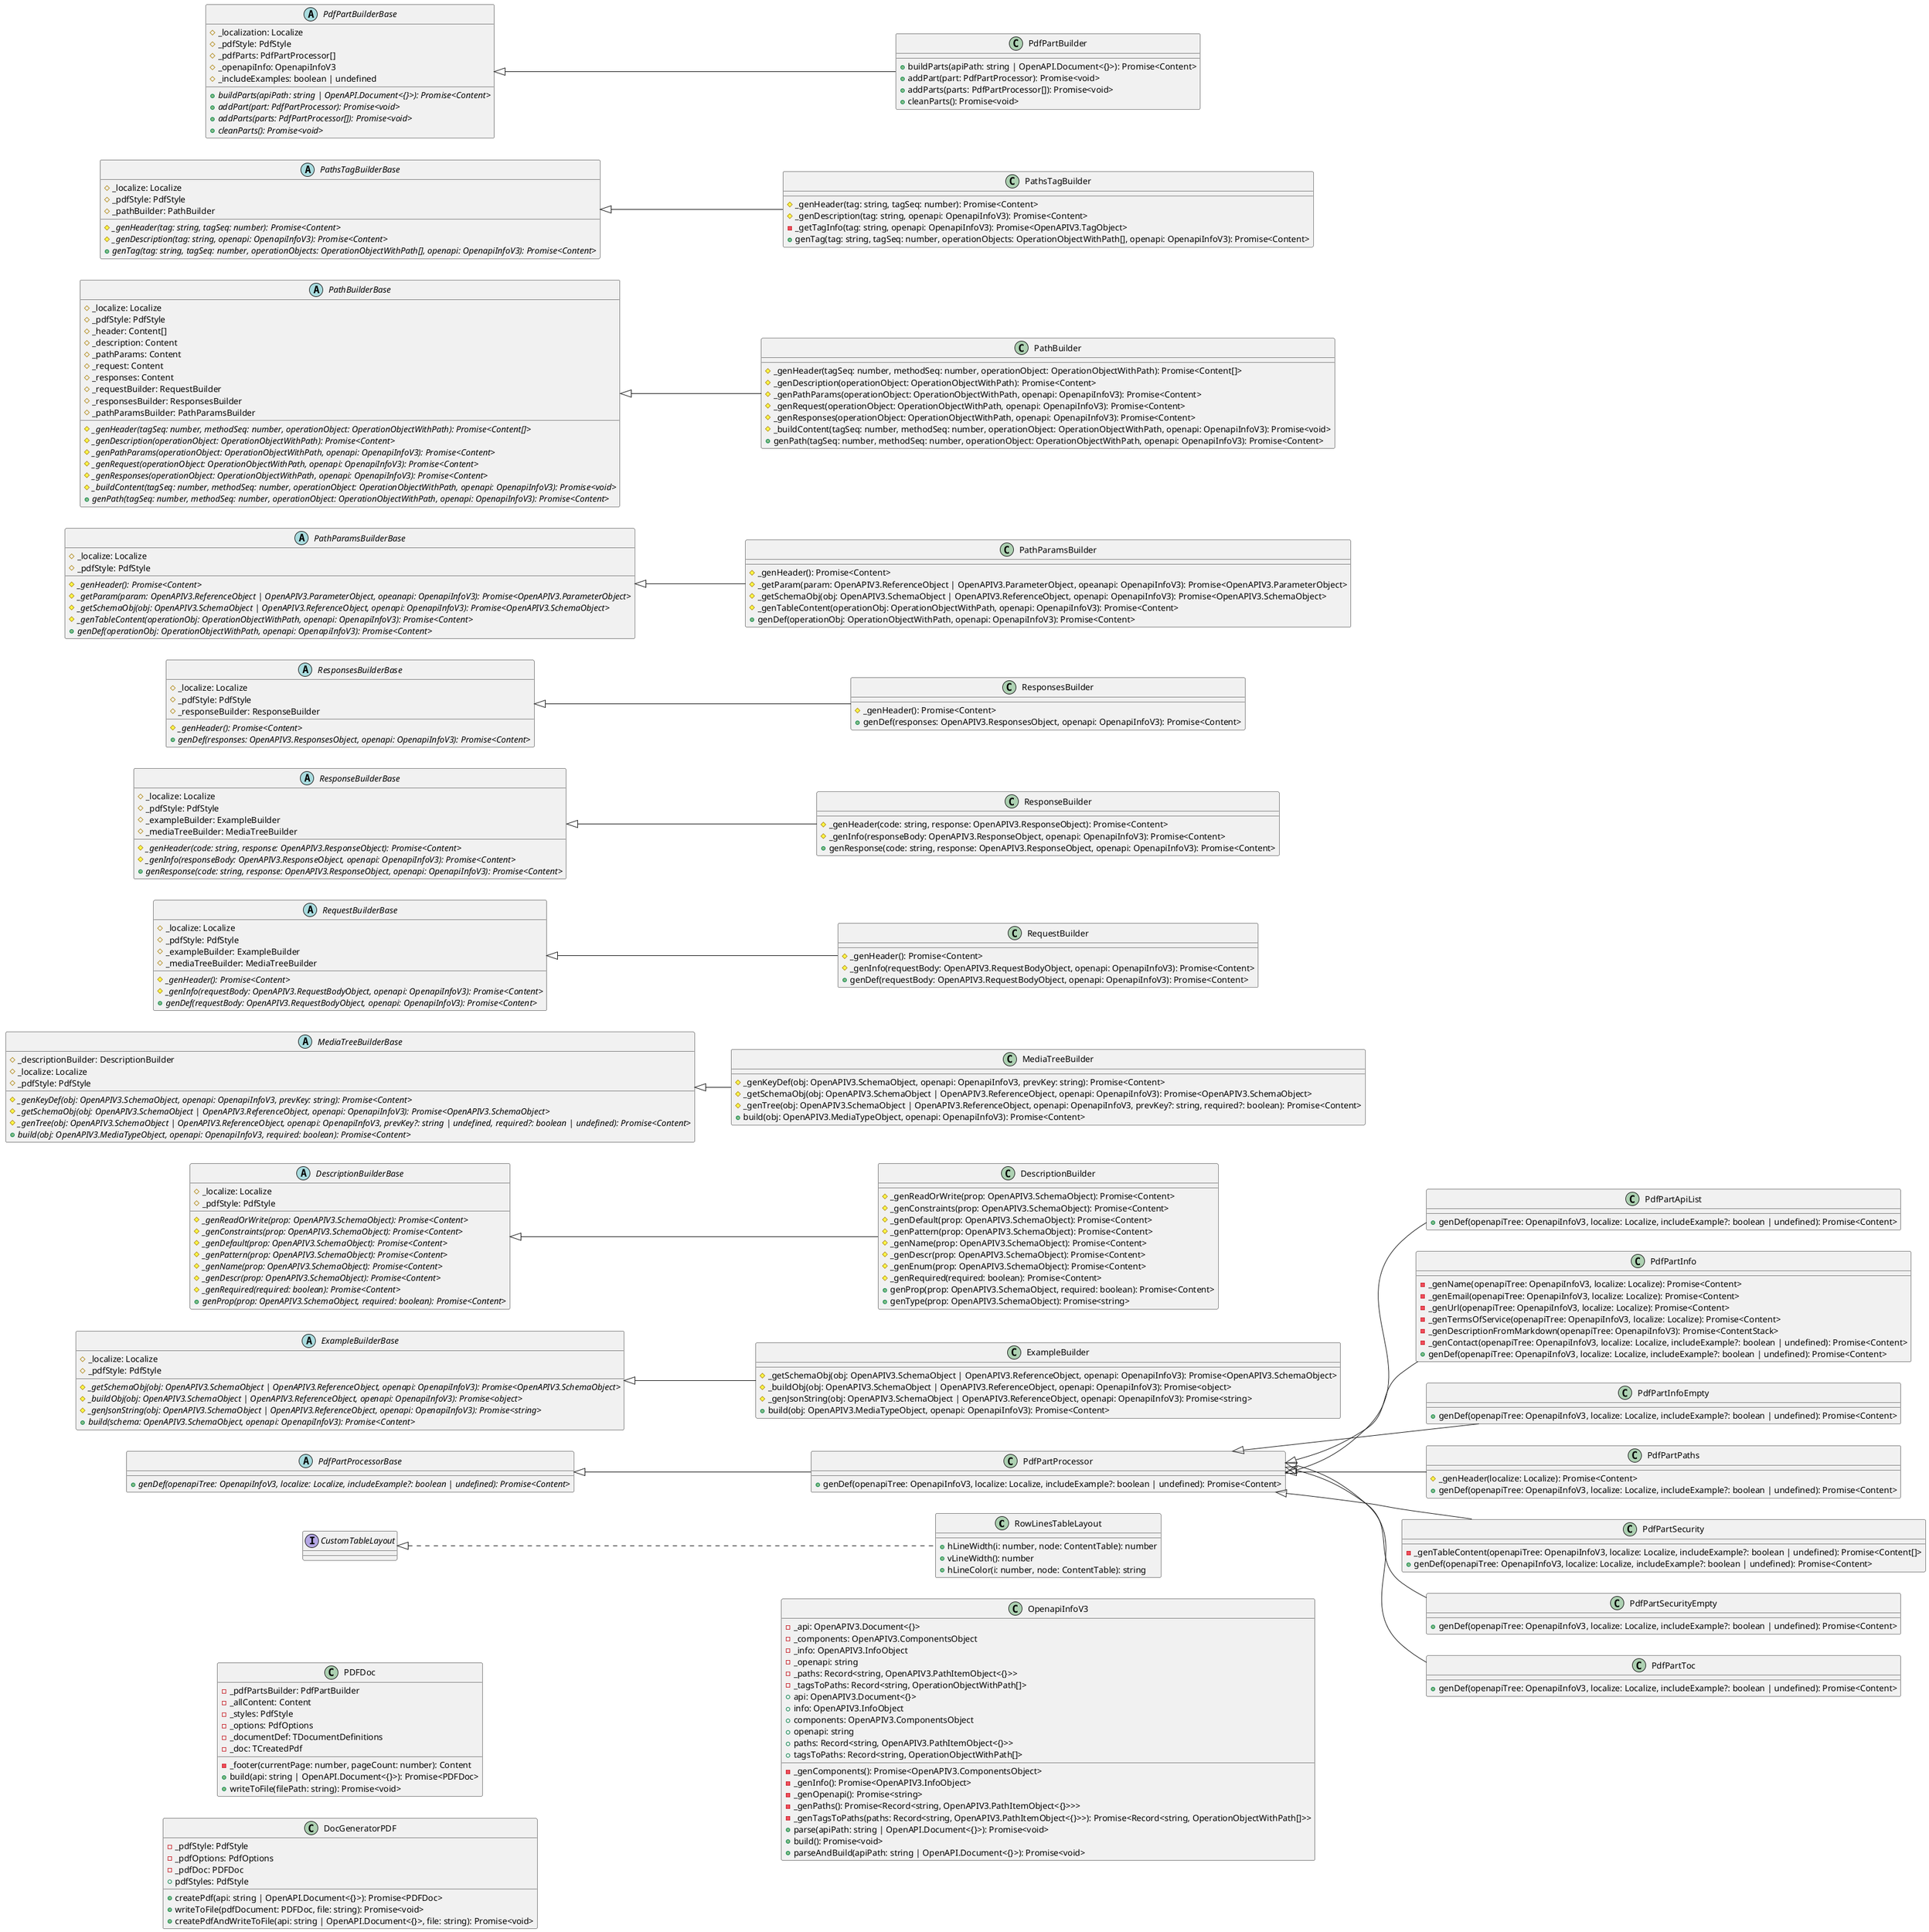 @startuml
left to right direction
class RowLinesTableLayout implements CustomTableLayout {
    +hLineWidth(i: number, node: ContentTable): number
    +vLineWidth(): number
    +hLineColor(i: number, node: ContentTable): string
}
abstract class PdfPartProcessorBase {
    +{abstract} genDef(openapiTree: OpenapiInfoV3, localize: Localize, includeExample?: boolean | undefined): Promise<Content>
}
class PdfPartProcessor extends PdfPartProcessorBase {
    +genDef(openapiTree: OpenapiInfoV3, localize: Localize, includeExample?: boolean | undefined): Promise<Content>
}
class PdfPartApiList extends PdfPartProcessor {
    +genDef(openapiTree: OpenapiInfoV3, localize: Localize, includeExample?: boolean | undefined): Promise<Content>
}
class PdfPartInfo extends PdfPartProcessor {
    -_genName(openapiTree: OpenapiInfoV3, localize: Localize): Promise<Content>
    -_genEmail(openapiTree: OpenapiInfoV3, localize: Localize): Promise<Content>
    -_genUrl(openapiTree: OpenapiInfoV3, localize: Localize): Promise<Content>
    -_genTermsOfService(openapiTree: OpenapiInfoV3, localize: Localize): Promise<Content>
    -_genDescriptionFromMarkdown(openapiTree: OpenapiInfoV3): Promise<ContentStack>
    -_genContact(openapiTree: OpenapiInfoV3, localize: Localize, includeExample?: boolean | undefined): Promise<Content>
    +genDef(openapiTree: OpenapiInfoV3, localize: Localize, includeExample?: boolean | undefined): Promise<Content>
}
class PdfPartInfoEmpty extends PdfPartProcessor {
    +genDef(openapiTree: OpenapiInfoV3, localize: Localize, includeExample?: boolean | undefined): Promise<Content>
}
abstract class ExampleBuilderBase {
    #_localize: Localize
    #_pdfStyle: PdfStyle
    #{abstract} _getSchemaObj(obj: OpenAPIV3.SchemaObject | OpenAPIV3.ReferenceObject, openapi: OpenapiInfoV3): Promise<OpenAPIV3.SchemaObject>
    #{abstract} _buildObj(obj: OpenAPIV3.SchemaObject | OpenAPIV3.ReferenceObject, openapi: OpenapiInfoV3): Promise<object>
    #{abstract} _genJsonString(obj: OpenAPIV3.SchemaObject | OpenAPIV3.ReferenceObject, openapi: OpenapiInfoV3): Promise<string>
    +{abstract} build(schema: OpenAPIV3.SchemaObject, openapi: OpenapiInfoV3): Promise<Content>
}
class ExampleBuilder extends ExampleBuilderBase {
    #_getSchemaObj(obj: OpenAPIV3.SchemaObject | OpenAPIV3.ReferenceObject, openapi: OpenapiInfoV3): Promise<OpenAPIV3.SchemaObject>
    #_buildObj(obj: OpenAPIV3.SchemaObject | OpenAPIV3.ReferenceObject, openapi: OpenapiInfoV3): Promise<object>
    #_genJsonString(obj: OpenAPIV3.SchemaObject | OpenAPIV3.ReferenceObject, openapi: OpenapiInfoV3): Promise<string>
    +build(obj: OpenAPIV3.MediaTypeObject, openapi: OpenapiInfoV3): Promise<Content>
}
abstract class DescriptionBuilderBase {
    #_localize: Localize
    #_pdfStyle: PdfStyle
    #{abstract} _genReadOrWrite(prop: OpenAPIV3.SchemaObject): Promise<Content>
    #{abstract} _genConstraints(prop: OpenAPIV3.SchemaObject): Promise<Content>
    #{abstract} _genDefault(prop: OpenAPIV3.SchemaObject): Promise<Content>
    #{abstract} _genPattern(prop: OpenAPIV3.SchemaObject): Promise<Content>
    #{abstract} _genName(prop: OpenAPIV3.SchemaObject): Promise<Content>
    #{abstract} _genDescr(prop: OpenAPIV3.SchemaObject): Promise<Content>
    #{abstract} _genRequired(required: boolean): Promise<Content>
    +{abstract} genProp(prop: OpenAPIV3.SchemaObject, required: boolean): Promise<Content>
}
class DescriptionBuilder extends DescriptionBuilderBase {
    #_genReadOrWrite(prop: OpenAPIV3.SchemaObject): Promise<Content>
    #_genConstraints(prop: OpenAPIV3.SchemaObject): Promise<Content>
    #_genDefault(prop: OpenAPIV3.SchemaObject): Promise<Content>
    #_genPattern(prop: OpenAPIV3.SchemaObject): Promise<Content>
    #_genName(prop: OpenAPIV3.SchemaObject): Promise<Content>
    #_genDescr(prop: OpenAPIV3.SchemaObject): Promise<Content>
    #_genEnum(prop: OpenAPIV3.SchemaObject): Promise<Content>
    #_genRequired(required: boolean): Promise<Content>
    +genProp(prop: OpenAPIV3.SchemaObject, required: boolean): Promise<Content>
    +genType(prop: OpenAPIV3.SchemaObject): Promise<string>
}
abstract class MediaTreeBuilderBase {
    #_descriptionBuilder: DescriptionBuilder
    #_localize: Localize
    #_pdfStyle: PdfStyle
    #{abstract} _genKeyDef(obj: OpenAPIV3.SchemaObject, openapi: OpenapiInfoV3, prevKey: string): Promise<Content>
    #{abstract} _getSchemaObj(obj: OpenAPIV3.SchemaObject | OpenAPIV3.ReferenceObject, openapi: OpenapiInfoV3): Promise<OpenAPIV3.SchemaObject>
    #{abstract} _genTree(obj: OpenAPIV3.SchemaObject | OpenAPIV3.ReferenceObject, openapi: OpenapiInfoV3, prevKey?: string | undefined, required?: boolean | undefined): Promise<Content>
    +{abstract} build(obj: OpenAPIV3.MediaTypeObject, openapi: OpenapiInfoV3, required: boolean): Promise<Content>
}
class MediaTreeBuilder extends MediaTreeBuilderBase {
    #_genKeyDef(obj: OpenAPIV3.SchemaObject, openapi: OpenapiInfoV3, prevKey: string): Promise<Content>
    #_getSchemaObj(obj: OpenAPIV3.SchemaObject | OpenAPIV3.ReferenceObject, openapi: OpenapiInfoV3): Promise<OpenAPIV3.SchemaObject>
    #_genTree(obj: OpenAPIV3.SchemaObject | OpenAPIV3.ReferenceObject, openapi: OpenapiInfoV3, prevKey?: string, required?: boolean): Promise<Content>
    +build(obj: OpenAPIV3.MediaTypeObject, openapi: OpenapiInfoV3): Promise<Content>
}
abstract class RequestBuilderBase {
    #_localize: Localize
    #_pdfStyle: PdfStyle
    #_exampleBuilder: ExampleBuilder
    #_mediaTreeBuilder: MediaTreeBuilder
    #{abstract} _genHeader(): Promise<Content>
    #{abstract} _genInfo(requestBody: OpenAPIV3.RequestBodyObject, openapi: OpenapiInfoV3): Promise<Content>
    +{abstract} genDef(requestBody: OpenAPIV3.RequestBodyObject, openapi: OpenapiInfoV3): Promise<Content>
}
class RequestBuilder extends RequestBuilderBase {
    #_genHeader(): Promise<Content>
    #_genInfo(requestBody: OpenAPIV3.RequestBodyObject, openapi: OpenapiInfoV3): Promise<Content>
    +genDef(requestBody: OpenAPIV3.RequestBodyObject, openapi: OpenapiInfoV3): Promise<Content>
}
abstract class ResponseBuilderBase {
    #_localize: Localize
    #_pdfStyle: PdfStyle
    #_exampleBuilder: ExampleBuilder
    #_mediaTreeBuilder: MediaTreeBuilder
    #{abstract} _genHeader(code: string, response: OpenAPIV3.ResponseObject): Promise<Content>
    #{abstract} _genInfo(responseBody: OpenAPIV3.ResponseObject, openapi: OpenapiInfoV3): Promise<Content>
    +{abstract} genResponse(code: string, response: OpenAPIV3.ResponseObject, openapi: OpenapiInfoV3): Promise<Content>
}
class ResponseBuilder extends ResponseBuilderBase {
    #_genHeader(code: string, response: OpenAPIV3.ResponseObject): Promise<Content>
    #_genInfo(responseBody: OpenAPIV3.ResponseObject, openapi: OpenapiInfoV3): Promise<Content>
    +genResponse(code: string, response: OpenAPIV3.ResponseObject, openapi: OpenapiInfoV3): Promise<Content>
}
abstract class ResponsesBuilderBase {
    #_localize: Localize
    #_pdfStyle: PdfStyle
    #_responseBuilder: ResponseBuilder
    #{abstract} _genHeader(): Promise<Content>
    +{abstract} genDef(responses: OpenAPIV3.ResponsesObject, openapi: OpenapiInfoV3): Promise<Content>
}
class ResponsesBuilder extends ResponsesBuilderBase {
    #_genHeader(): Promise<Content>
    +genDef(responses: OpenAPIV3.ResponsesObject, openapi: OpenapiInfoV3): Promise<Content>
}
abstract class PathParamsBuilderBase {
    #_localize: Localize
    #_pdfStyle: PdfStyle
    #{abstract} _genHeader(): Promise<Content>
    #{abstract} _getParam(param: OpenAPIV3.ReferenceObject | OpenAPIV3.ParameterObject, opeanapi: OpenapiInfoV3): Promise<OpenAPIV3.ParameterObject>
    #{abstract} _getSchemaObj(obj: OpenAPIV3.SchemaObject | OpenAPIV3.ReferenceObject, openapi: OpenapiInfoV3): Promise<OpenAPIV3.SchemaObject>
    #{abstract} _genTableContent(operationObj: OperationObjectWithPath, openapi: OpenapiInfoV3): Promise<Content>
    +{abstract} genDef(operationObj: OperationObjectWithPath, openapi: OpenapiInfoV3): Promise<Content>
}
class PathParamsBuilder extends PathParamsBuilderBase {
    #_genHeader(): Promise<Content>
    #_getParam(param: OpenAPIV3.ReferenceObject | OpenAPIV3.ParameterObject, opeanapi: OpenapiInfoV3): Promise<OpenAPIV3.ParameterObject>
    #_getSchemaObj(obj: OpenAPIV3.SchemaObject | OpenAPIV3.ReferenceObject, openapi: OpenapiInfoV3): Promise<OpenAPIV3.SchemaObject>
    #_genTableContent(operationObj: OperationObjectWithPath, openapi: OpenapiInfoV3): Promise<Content>
    +genDef(operationObj: OperationObjectWithPath, openapi: OpenapiInfoV3): Promise<Content>
}
abstract class PathBuilderBase {
    #_localize: Localize
    #_pdfStyle: PdfStyle
    #_header: Content[]
    #_description: Content
    #_pathParams: Content
    #_request: Content
    #_responses: Content
    #_requestBuilder: RequestBuilder
    #_responsesBuilder: ResponsesBuilder
    #_pathParamsBuilder: PathParamsBuilder
    #{abstract} _genHeader(tagSeq: number, methodSeq: number, operationObject: OperationObjectWithPath): Promise<Content[]>
    #{abstract} _genDescription(operationObject: OperationObjectWithPath): Promise<Content>
    #{abstract} _genPathParams(operationObject: OperationObjectWithPath, openapi: OpenapiInfoV3): Promise<Content>
    #{abstract} _genRequest(operationObject: OperationObjectWithPath, openapi: OpenapiInfoV3): Promise<Content>
    #{abstract} _genResponses(operationObject: OperationObjectWithPath, openapi: OpenapiInfoV3): Promise<Content>
    #{abstract} _buildContent(tagSeq: number, methodSeq: number, operationObject: OperationObjectWithPath, openapi: OpenapiInfoV3): Promise<void>
    +{abstract} genPath(tagSeq: number, methodSeq: number, operationObject: OperationObjectWithPath, openapi: OpenapiInfoV3): Promise<Content>
}
class PathBuilder extends PathBuilderBase {
    #_genHeader(tagSeq: number, methodSeq: number, operationObject: OperationObjectWithPath): Promise<Content[]>
    #_genDescription(operationObject: OperationObjectWithPath): Promise<Content>
    #_genPathParams(operationObject: OperationObjectWithPath, openapi: OpenapiInfoV3): Promise<Content>
    #_genRequest(operationObject: OperationObjectWithPath, openapi: OpenapiInfoV3): Promise<Content>
    #_genResponses(operationObject: OperationObjectWithPath, openapi: OpenapiInfoV3): Promise<Content>
    #_buildContent(tagSeq: number, methodSeq: number, operationObject: OperationObjectWithPath, openapi: OpenapiInfoV3): Promise<void>
    +genPath(tagSeq: number, methodSeq: number, operationObject: OperationObjectWithPath, openapi: OpenapiInfoV3): Promise<Content>
}
abstract class PathsTagBuilderBase {
    #_localize: Localize
    #_pdfStyle: PdfStyle
    #_pathBuilder: PathBuilder
    #{abstract} _genHeader(tag: string, tagSeq: number): Promise<Content>
    #{abstract} _genDescription(tag: string, openapi: OpenapiInfoV3): Promise<Content>
    +{abstract} genTag(tag: string, tagSeq: number, operationObjects: OperationObjectWithPath[], openapi: OpenapiInfoV3): Promise<Content>
}
class PathsTagBuilder extends PathsTagBuilderBase {
    #_genHeader(tag: string, tagSeq: number): Promise<Content>
    #_genDescription(tag: string, openapi: OpenapiInfoV3): Promise<Content>
    -_getTagInfo(tag: string, openapi: OpenapiInfoV3): Promise<OpenAPIV3.TagObject>
    +genTag(tag: string, tagSeq: number, operationObjects: OperationObjectWithPath[], openapi: OpenapiInfoV3): Promise<Content>
}
class PdfPartPaths extends PdfPartProcessor {
    #_genHeader(localize: Localize): Promise<Content>
    +genDef(openapiTree: OpenapiInfoV3, localize: Localize, includeExample?: boolean | undefined): Promise<Content>
}
class PdfPartSecurity extends PdfPartProcessor {
    -_genTableContent(openapiTree: OpenapiInfoV3, localize: Localize, includeExample?: boolean | undefined): Promise<Content[]>
    +genDef(openapiTree: OpenapiInfoV3, localize: Localize, includeExample?: boolean | undefined): Promise<Content>
}
class PdfPartSecurityEmpty extends PdfPartProcessor {
    +genDef(openapiTree: OpenapiInfoV3, localize: Localize, includeExample?: boolean | undefined): Promise<Content>
}
class PdfPartToc extends PdfPartProcessor {
    +genDef(openapiTree: OpenapiInfoV3, localize: Localize, includeExample?: boolean | undefined): Promise<Content>
}
abstract class PdfPartBuilderBase {
    #_localization: Localize
    #_pdfStyle: PdfStyle
    #_pdfParts: PdfPartProcessor[]
    #_openapiInfo: OpenapiInfoV3
    #_includeExamples: boolean | undefined
    +{abstract} buildParts(apiPath: string | OpenAPI.Document<{}>): Promise<Content>
    +{abstract} addPart(part: PdfPartProcessor): Promise<void>
    +{abstract} addParts(parts: PdfPartProcessor[]): Promise<void>
    +{abstract} cleanParts(): Promise<void>
}
class PdfPartBuilder extends PdfPartBuilderBase {
    +buildParts(apiPath: string | OpenAPI.Document<{}>): Promise<Content>
    +addPart(part: PdfPartProcessor): Promise<void>
    +addParts(parts: PdfPartProcessor[]): Promise<void>
    +cleanParts(): Promise<void>
}
class PDFDoc {
    -_pdfPartsBuilder: PdfPartBuilder
    -_allContent: Content
    -_styles: PdfStyle
    -_options: PdfOptions
    -_documentDef: TDocumentDefinitions
    -_doc: TCreatedPdf
    -_footer(currentPage: number, pageCount: number): Content
    +build(api: string | OpenAPI.Document<{}>): Promise<PDFDoc>
    +writeToFile(filePath: string): Promise<void>
}
class DocGeneratorPDF {
    -_pdfStyle: PdfStyle
    -_pdfOptions: PdfOptions
    -_pdfDoc: PDFDoc
    +pdfStyles: PdfStyle
    +createPdf(api: string | OpenAPI.Document<{}>): Promise<PDFDoc>
    +writeToFile(pdfDocument: PDFDoc, file: string): Promise<void>
    +createPdfAndWriteToFile(api: string | OpenAPI.Document<{}>, file: string): Promise<void>
}
class OpenapiInfoV3 {
    -_api: OpenAPIV3.Document<{}>
    -_components: OpenAPIV3.ComponentsObject
    -_info: OpenAPIV3.InfoObject
    -_openapi: string
    -_paths: Record<string, OpenAPIV3.PathItemObject<{}>>
    -_tagsToPaths: Record<string, OperationObjectWithPath[]>
    -_genComponents(): Promise<OpenAPIV3.ComponentsObject>
    -_genInfo(): Promise<OpenAPIV3.InfoObject>
    -_genOpenapi(): Promise<string>
    -_genPaths(): Promise<Record<string, OpenAPIV3.PathItemObject<{}>>>
    +api: OpenAPIV3.Document<{}>
    +info: OpenAPIV3.InfoObject
    +components: OpenAPIV3.ComponentsObject
    +openapi: string
    +paths: Record<string, OpenAPIV3.PathItemObject<{}>>
    +tagsToPaths: Record<string, OperationObjectWithPath[]>
    -_genTagsToPaths(paths: Record<string, OpenAPIV3.PathItemObject<{}>>): Promise<Record<string, OperationObjectWithPath[]>>
    +parse(apiPath: string | OpenAPI.Document<{}>): Promise<void>
    +build(): Promise<void>
    +parseAndBuild(apiPath: string | OpenAPI.Document<{}>): Promise<void>
}
@enduml